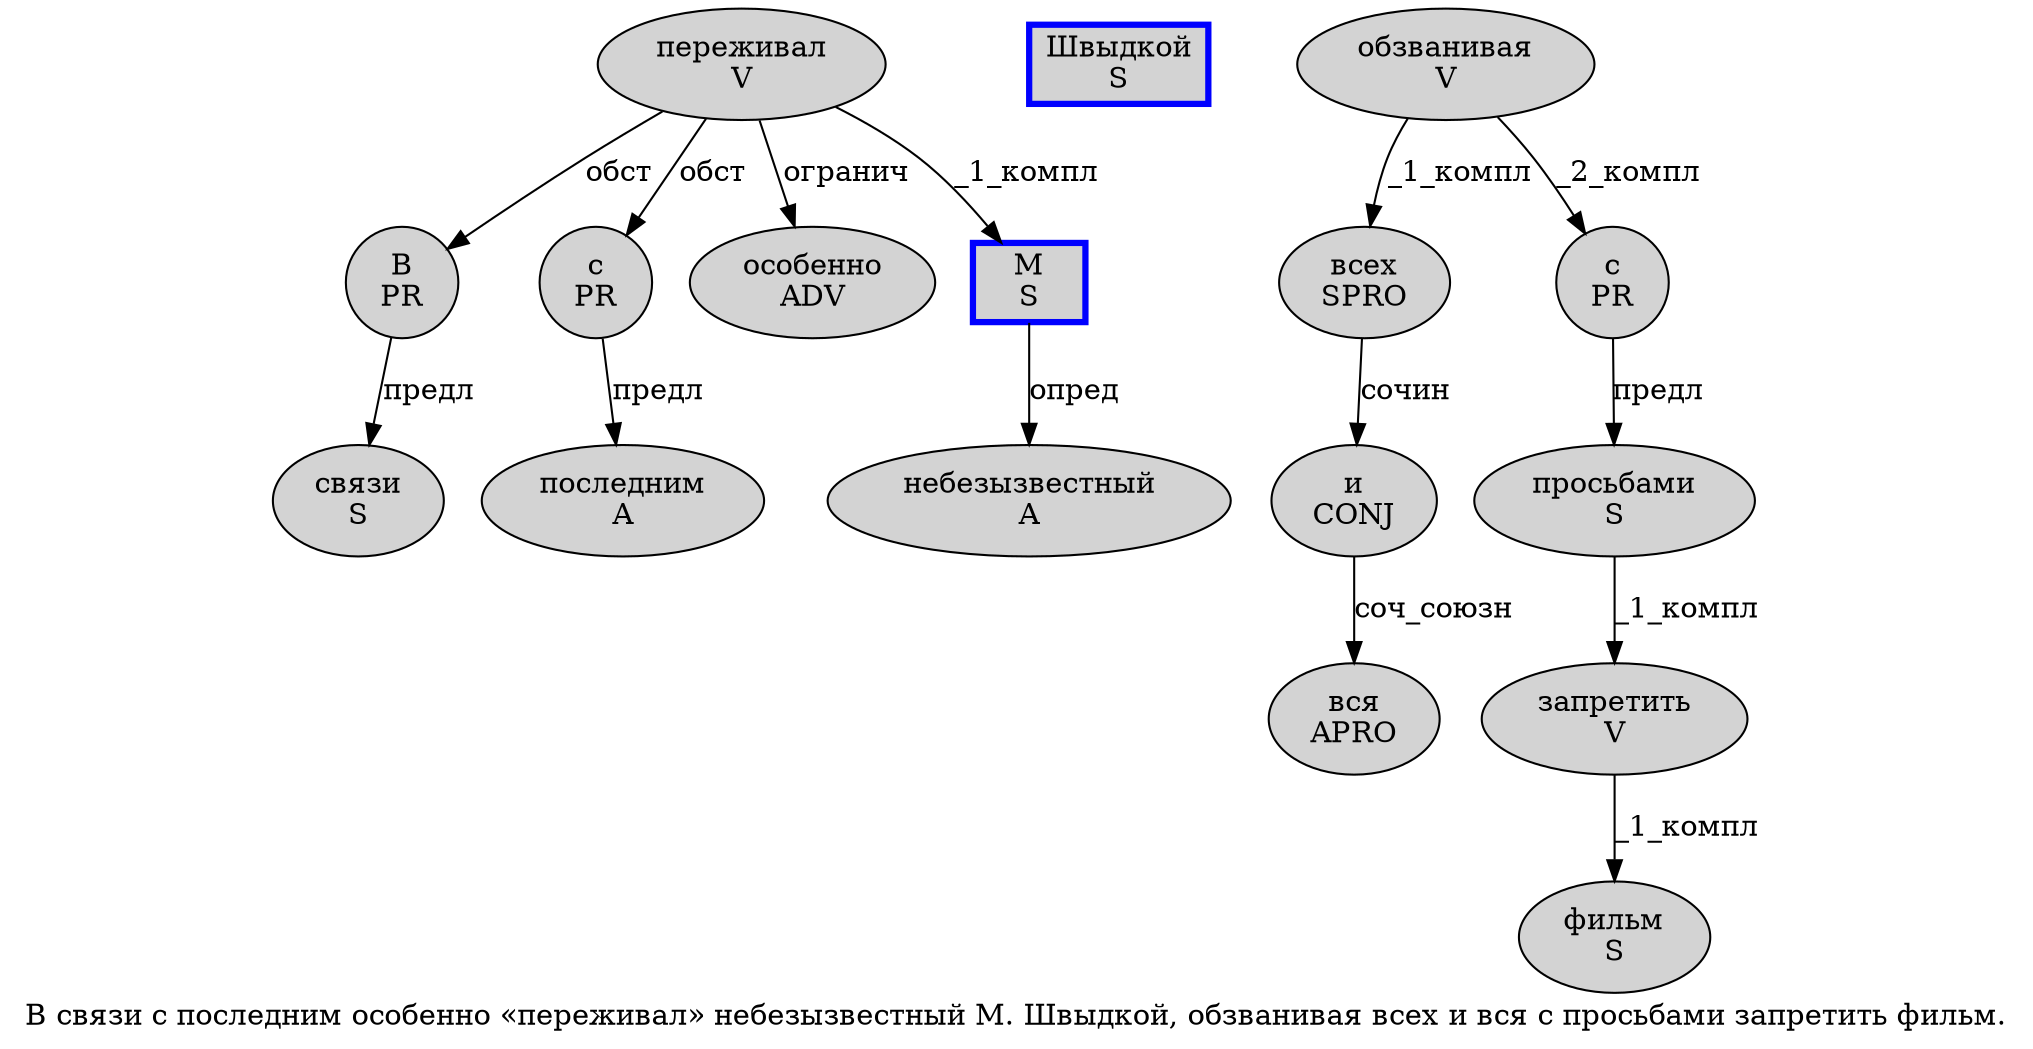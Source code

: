 digraph SENTENCE_1962 {
	graph [label="В связи с последним особенно «переживал» небезызвестный М. Швыдкой, обзванивая всех и вся с просьбами запретить фильм."]
	node [style=filled]
		0 [label="В
PR" color="" fillcolor=lightgray penwidth=1 shape=ellipse]
		1 [label="связи
S" color="" fillcolor=lightgray penwidth=1 shape=ellipse]
		2 [label="с
PR" color="" fillcolor=lightgray penwidth=1 shape=ellipse]
		3 [label="последним
A" color="" fillcolor=lightgray penwidth=1 shape=ellipse]
		4 [label="особенно
ADV" color="" fillcolor=lightgray penwidth=1 shape=ellipse]
		6 [label="переживал
V" color="" fillcolor=lightgray penwidth=1 shape=ellipse]
		8 [label="небезызвестный
A" color="" fillcolor=lightgray penwidth=1 shape=ellipse]
		9 [label="М
S" color=blue fillcolor=lightgray penwidth=3 shape=box]
		11 [label="Швыдкой
S" color=blue fillcolor=lightgray penwidth=3 shape=box]
		13 [label="обзванивая
V" color="" fillcolor=lightgray penwidth=1 shape=ellipse]
		14 [label="всех
SPRO" color="" fillcolor=lightgray penwidth=1 shape=ellipse]
		15 [label="и
CONJ" color="" fillcolor=lightgray penwidth=1 shape=ellipse]
		16 [label="вся
APRO" color="" fillcolor=lightgray penwidth=1 shape=ellipse]
		17 [label="с
PR" color="" fillcolor=lightgray penwidth=1 shape=ellipse]
		18 [label="просьбами
S" color="" fillcolor=lightgray penwidth=1 shape=ellipse]
		19 [label="запретить
V" color="" fillcolor=lightgray penwidth=1 shape=ellipse]
		20 [label="фильм
S" color="" fillcolor=lightgray penwidth=1 shape=ellipse]
			14 -> 15 [label="сочин"]
			6 -> 0 [label="обст"]
			6 -> 2 [label="обст"]
			6 -> 4 [label="огранич"]
			6 -> 9 [label="_1_компл"]
			15 -> 16 [label="соч_союзн"]
			13 -> 14 [label="_1_компл"]
			13 -> 17 [label="_2_компл"]
			2 -> 3 [label="предл"]
			0 -> 1 [label="предл"]
			18 -> 19 [label="_1_компл"]
			9 -> 8 [label="опред"]
			19 -> 20 [label="_1_компл"]
			17 -> 18 [label="предл"]
}